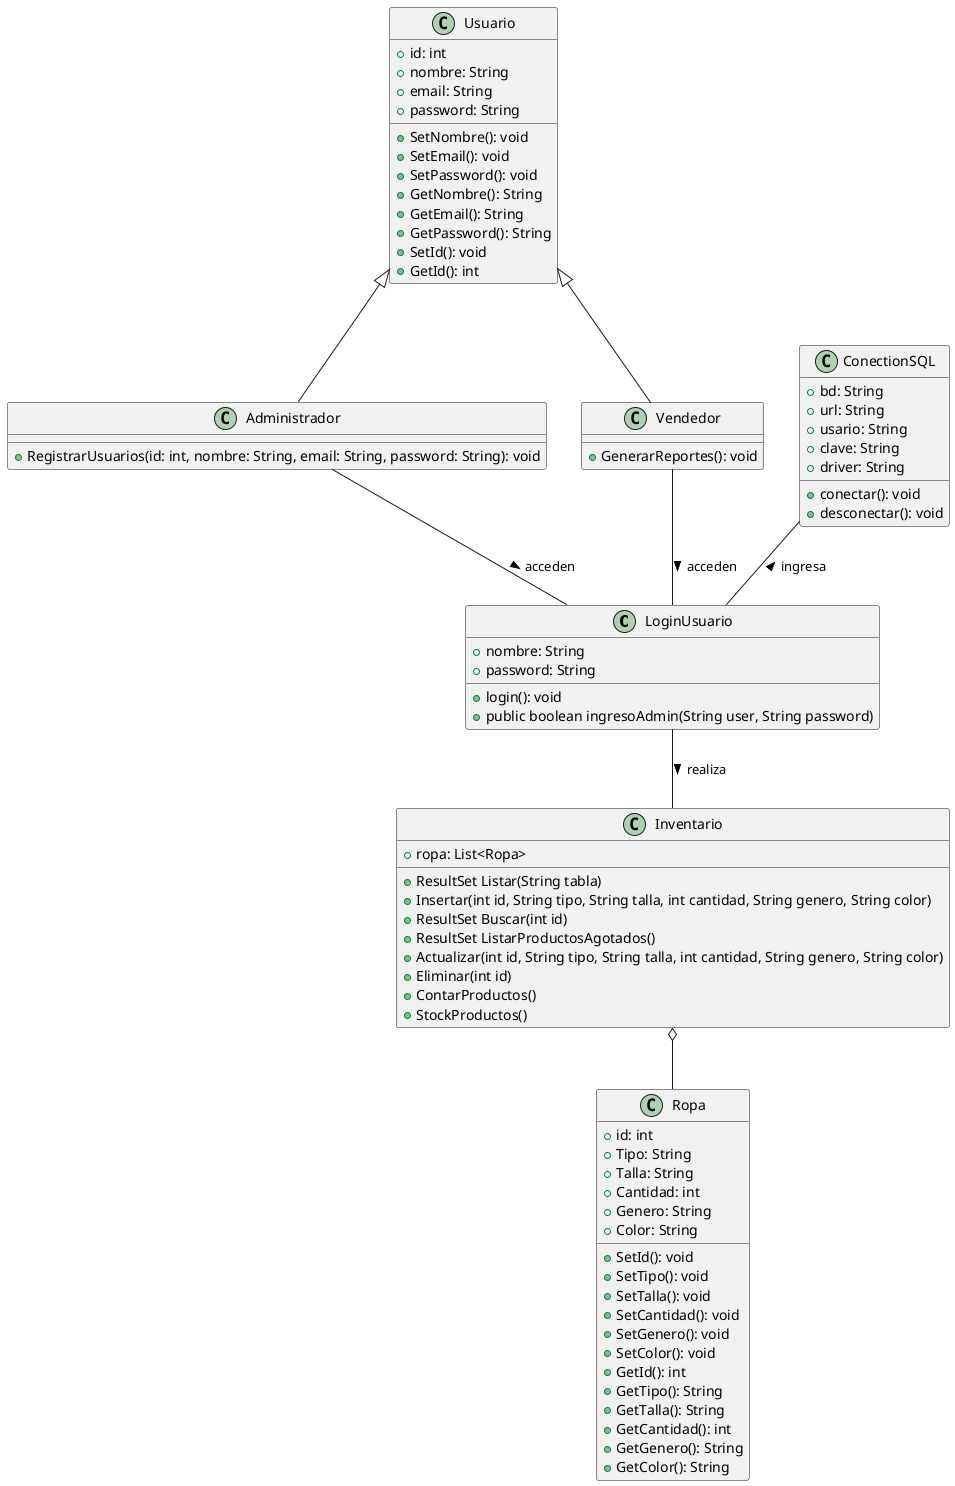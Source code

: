 @startuml   
class LoginUsuario {
  +nombre: String
  +password: String
  
  +login(): void


  +public boolean ingresoAdmin(String user, String password)
 
}
class Usuario {
    +id: int
    +nombre: String
    +email: String
    +password: String
    +SetNombre(): void
    +SetEmail(): void
    +SetPassword(): void
    +GetNombre(): String
    +GetEmail(): String
    +GetPassword(): String
    +SetId(): void
    +GetId(): int
}
class Administrador {
    
  +RegistrarUsuarios(id: int, nombre: String, email: String, password: String): void
  
}

class Vendedor {
    +GenerarReportes(): void
}

class Ropa {
  +id: int
  +Tipo: String
  +Talla: String
  +Cantidad: int
  +Genero: String
  +Color: String

    +SetId(): void
    +SetTipo(): void
    +SetTalla(): void
    +SetCantidad(): void
    +SetGenero(): void
    +SetColor(): void
    +GetId(): int
    +GetTipo(): String
    +GetTalla(): String
    +GetCantidad(): int
    +GetGenero(): String
    +GetColor(): String
}

class Inventario {
  +ropa: List<Ropa>
  

  +ResultSet Listar(String tabla)
  +Insertar(int id, String tipo, String talla, int cantidad, String genero, String color)
  +ResultSet Buscar(int id)
  +ResultSet ListarProductosAgotados()
  +Actualizar(int id, String tipo, String talla, int cantidad, String genero, String color)
  +Eliminar(int id)
  +ContarProductos()
  +StockProductos()
}

class ConectionSQL {
    +bd: String
    +url: String
    +usario: String
    +clave: String
    +driver: String

      +conectar(): void
      +desconectar(): void

}


Usuario <|-- Administrador 
Usuario <|-- Vendedor
Inventario o-- Ropa
ConectionSQL -- LoginUsuario : ingresa <
Administrador -- LoginUsuario : acceden >
Vendedor -- LoginUsuario : acceden >
LoginUsuario -- Inventario : realiza >




@enduml
